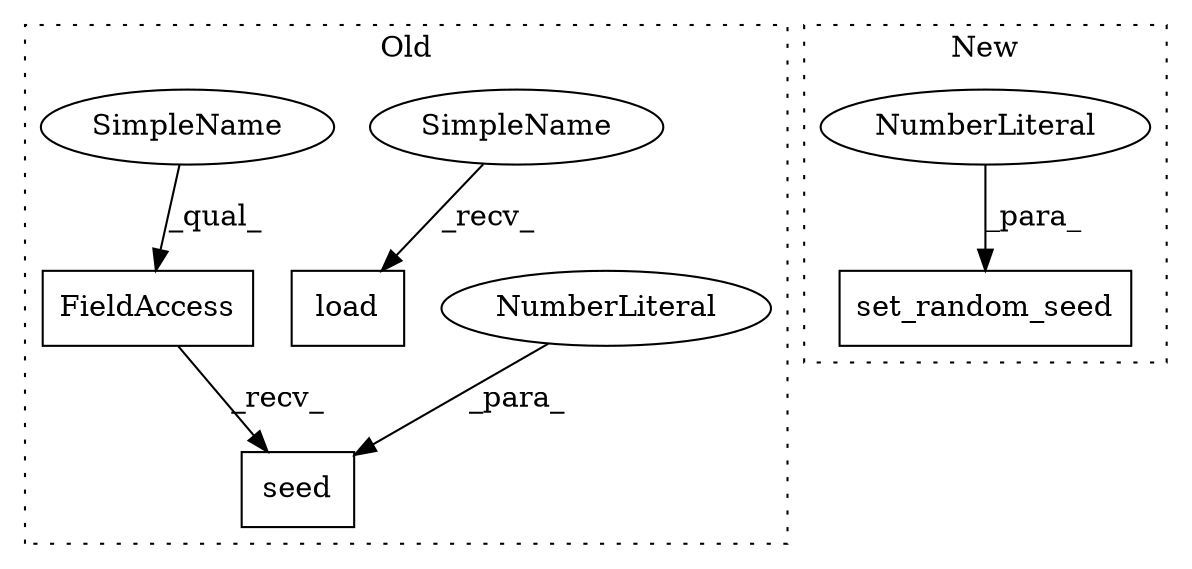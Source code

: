 digraph G {
subgraph cluster0 {
1 [label="load" a="32" s="3725,3757" l="5,1" shape="box"];
3 [label="FieldAccess" a="22" s="802" l="12" shape="box"];
5 [label="seed" a="32" s="815,821" l="5,1" shape="box"];
6 [label="NumberLiteral" a="34" s="820" l="1" shape="ellipse"];
7 [label="SimpleName" a="42" s="3719" l="5" shape="ellipse"];
8 [label="SimpleName" a="42" s="802" l="5" shape="ellipse"];
label = "Old";
style="dotted";
}
subgraph cluster1 {
2 [label="set_random_seed" a="32" s="694,711" l="16,1" shape="box"];
4 [label="NumberLiteral" a="34" s="710" l="1" shape="ellipse"];
label = "New";
style="dotted";
}
3 -> 5 [label="_recv_"];
4 -> 2 [label="_para_"];
6 -> 5 [label="_para_"];
7 -> 1 [label="_recv_"];
8 -> 3 [label="_qual_"];
}